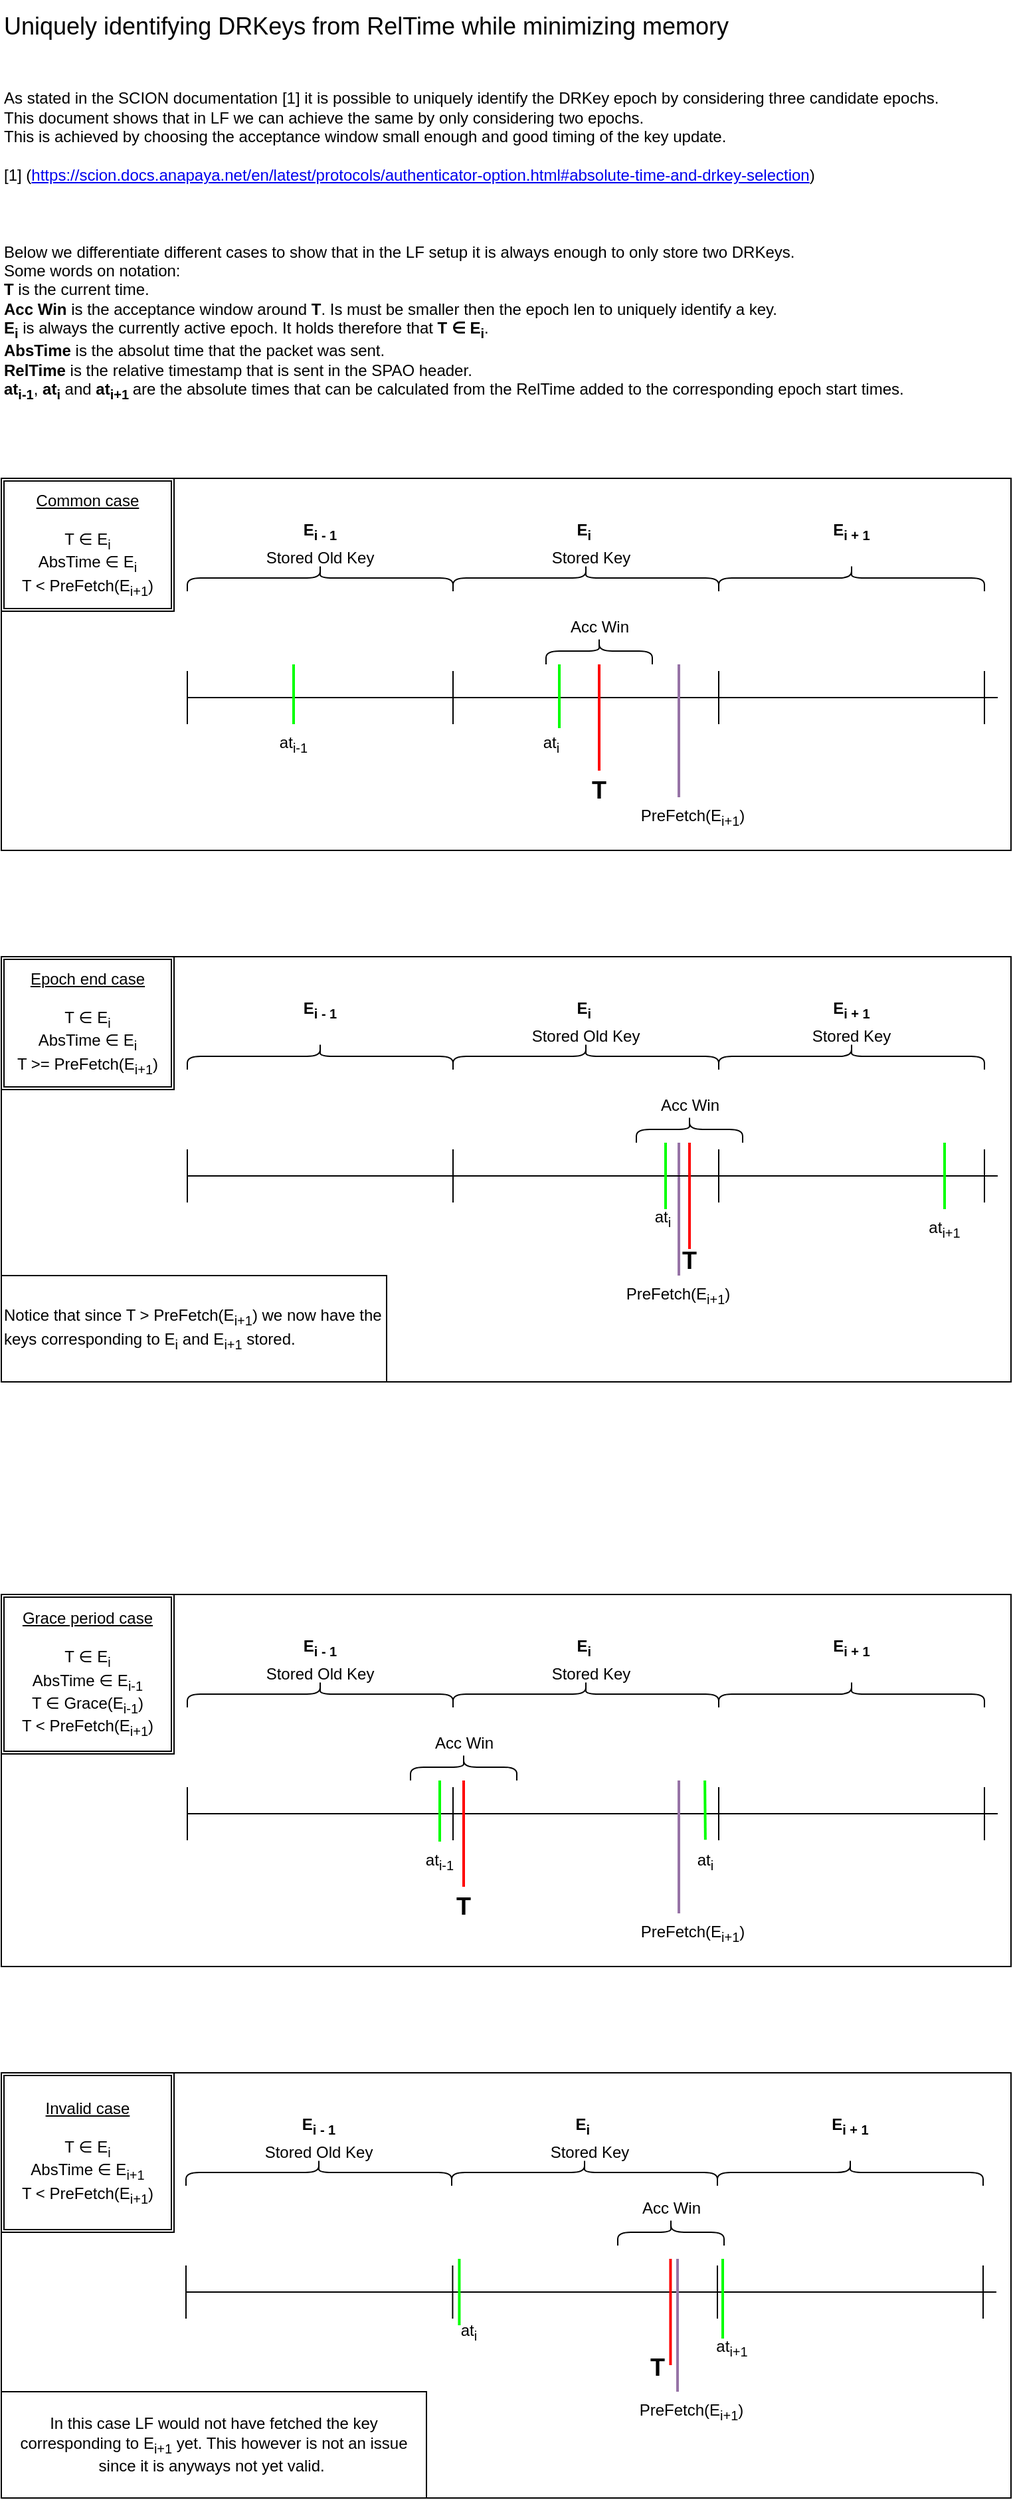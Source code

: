 <mxfile version="23.1.3" type="device">
  <diagram name="Seite-1" id="J8L5YOD9kE9_bq3X1bef">
    <mxGraphModel dx="1313" dy="663" grid="1" gridSize="10" guides="1" tooltips="1" connect="1" arrows="1" fold="1" page="1" pageScale="1" pageWidth="827" pageHeight="1169" math="0" shadow="0">
      <root>
        <mxCell id="0" />
        <mxCell id="1" parent="0" />
        <mxCell id="99X4dkrTFjrO0PwMJhht-154" value="" style="rounded=0;whiteSpace=wrap;html=1;fillColor=none;" vertex="1" parent="1">
          <mxGeometry x="40" y="1600" width="760" height="320" as="geometry" />
        </mxCell>
        <mxCell id="99X4dkrTFjrO0PwMJhht-98" value="" style="rounded=0;whiteSpace=wrap;html=1;fillColor=none;" vertex="1" parent="1">
          <mxGeometry x="40" y="760" width="760" height="320" as="geometry" />
        </mxCell>
        <mxCell id="99X4dkrTFjrO0PwMJhht-62" value="" style="endArrow=none;html=1;rounded=0;fillColor=#e1d5e7;strokeColor=#9673a6;strokeWidth=2;" edge="1" parent="1">
          <mxGeometry width="50" height="50" relative="1" as="geometry">
            <mxPoint x="550" y="1000" as="sourcePoint" />
            <mxPoint x="550" y="900" as="targetPoint" />
          </mxGeometry>
        </mxCell>
        <mxCell id="99X4dkrTFjrO0PwMJhht-42" value="" style="rounded=0;whiteSpace=wrap;html=1;fillColor=none;" vertex="1" parent="1">
          <mxGeometry x="40" y="400" width="760" height="280" as="geometry" />
        </mxCell>
        <mxCell id="99X4dkrTFjrO0PwMJhht-1" value="&lt;font style=&quot;font-size: 18px;&quot;&gt;Uniquely identifying DRKeys from RelTime while minimizing memory&lt;/font&gt;" style="text;html=1;align=left;verticalAlign=middle;resizable=0;points=[];autosize=1;strokeColor=none;fillColor=none;" vertex="1" parent="1">
          <mxGeometry x="40" y="40" width="570" height="40" as="geometry" />
        </mxCell>
        <mxCell id="99X4dkrTFjrO0PwMJhht-2" value="&lt;div style=&quot;&quot;&gt;&lt;span style=&quot;background-color: initial;&quot;&gt;As stated in the SCION documentation [1] it is possible to uniquely identify the DRKey epoch by considering three candidate epochs.&lt;/span&gt;&lt;/div&gt;&lt;div style=&quot;&quot;&gt;This document shows that in LF we can achieve the same by only considering two epochs.&amp;nbsp;&lt;/div&gt;&lt;div style=&quot;&quot;&gt;This is achieved by choosing the acceptance window small enough and good timing of the key update.&lt;/div&gt;&lt;div style=&quot;&quot;&gt;&lt;br&gt;&lt;/div&gt;&lt;div style=&quot;&quot;&gt;&lt;span style=&quot;background-color: initial;&quot;&gt;[1] (&lt;a href=&quot;https://scion.docs.anapaya.net/en/latest/protocols/authenticator-option.html#absolute-time-and-drkey-selection&quot;&gt;https://scion.docs.anapaya.net/en/latest/protocols/authenticator-option.html#absolute-time-and-drkey-selection&lt;/a&gt;)&amp;nbsp;&lt;/span&gt;&lt;br&gt;&lt;/div&gt;&lt;div style=&quot;&quot;&gt;&lt;span style=&quot;background-color: initial;&quot;&gt;&lt;br&gt;&lt;/span&gt;&lt;/div&gt;&lt;div style=&quot;&quot;&gt;&lt;span style=&quot;background-color: initial;&quot;&gt;&lt;br&gt;&lt;/span&gt;&lt;/div&gt;&lt;div style=&quot;&quot;&gt;&lt;span style=&quot;background-color: initial;&quot;&gt;&lt;br&gt;&lt;/span&gt;&lt;/div&gt;&lt;div style=&quot;&quot;&gt;Below we differentiate different cases to show that in the LF setup it is always enough to only store two DRKeys.&lt;/div&gt;&lt;div style=&quot;&quot;&gt;Some words on notation:&lt;/div&gt;&lt;div style=&quot;&quot;&gt;&lt;b&gt;T&lt;/b&gt; is the current time.&lt;/div&gt;&lt;div style=&quot;&quot;&gt;&lt;b&gt;Acc Win&lt;/b&gt; is the acceptance window around &lt;b&gt;T&lt;/b&gt;. Is must be smaller then the epoch len to uniquely identify a key.&lt;/div&gt;&lt;div style=&quot;&quot;&gt;&lt;b&gt;E&lt;sub&gt;i&lt;/sub&gt;&lt;/b&gt; is always the currently active epoch. It holds therefore that&amp;nbsp;&lt;b&gt;T ∈ E&lt;/b&gt;&lt;sub style=&quot;font-weight: bold;&quot;&gt;i&lt;/sub&gt;.&lt;/div&gt;&lt;div style=&quot;&quot;&gt;&lt;b&gt;AbsTime&lt;/b&gt; is the absolut time that the packet was sent.&lt;/div&gt;&lt;div style=&quot;&quot;&gt;&lt;b&gt;RelTime&lt;/b&gt; is the relative timestamp that is sent in the SPAO header.&lt;/div&gt;&lt;div style=&quot;&quot;&gt;&lt;b&gt;at&lt;sub&gt;i-1&lt;/sub&gt;&lt;/b&gt;, &lt;b&gt;at&lt;sub&gt;i&lt;/sub&gt;&lt;/b&gt; and &lt;b&gt;at&lt;/b&gt;&lt;sub style=&quot;font-weight: bold;&quot;&gt;i+1 &lt;/sub&gt;are the absolute times that can be calculated from the RelTime added to the corresponding epoch start times.&amp;nbsp;&lt;/div&gt;" style="text;html=1;align=left;verticalAlign=middle;resizable=0;points=[];autosize=1;strokeColor=none;fillColor=none;container=0;" vertex="1" parent="1">
          <mxGeometry x="40" y="100" width="730" height="250" as="geometry" />
        </mxCell>
        <mxCell id="99X4dkrTFjrO0PwMJhht-3" value="" style="endArrow=none;html=1;rounded=0;" edge="1" parent="1">
          <mxGeometry width="50" height="50" relative="1" as="geometry">
            <mxPoint x="180" y="565" as="sourcePoint" />
            <mxPoint x="790" y="565" as="targetPoint" />
          </mxGeometry>
        </mxCell>
        <mxCell id="99X4dkrTFjrO0PwMJhht-4" value="" style="endArrow=none;html=1;rounded=0;" edge="1" parent="1">
          <mxGeometry width="50" height="50" relative="1" as="geometry">
            <mxPoint x="180" y="545" as="sourcePoint" />
            <mxPoint x="180" y="585" as="targetPoint" />
          </mxGeometry>
        </mxCell>
        <mxCell id="99X4dkrTFjrO0PwMJhht-5" value="" style="endArrow=none;html=1;rounded=0;" edge="1" parent="1">
          <mxGeometry width="50" height="50" relative="1" as="geometry">
            <mxPoint x="380" y="545" as="sourcePoint" />
            <mxPoint x="380" y="585" as="targetPoint" />
          </mxGeometry>
        </mxCell>
        <mxCell id="99X4dkrTFjrO0PwMJhht-6" value="" style="endArrow=none;html=1;rounded=0;" edge="1" parent="1">
          <mxGeometry width="50" height="50" relative="1" as="geometry">
            <mxPoint x="580" y="545" as="sourcePoint" />
            <mxPoint x="580" y="585" as="targetPoint" />
          </mxGeometry>
        </mxCell>
        <mxCell id="99X4dkrTFjrO0PwMJhht-7" value="" style="endArrow=none;html=1;rounded=0;" edge="1" parent="1">
          <mxGeometry width="50" height="50" relative="1" as="geometry">
            <mxPoint x="780" y="585" as="sourcePoint" />
            <mxPoint x="780" y="545" as="targetPoint" />
          </mxGeometry>
        </mxCell>
        <mxCell id="99X4dkrTFjrO0PwMJhht-9" value="&lt;b&gt;E&lt;sub&gt;i - 1&lt;/sub&gt;&lt;/b&gt;" style="text;html=1;align=center;verticalAlign=middle;whiteSpace=wrap;rounded=0;" vertex="1" parent="1">
          <mxGeometry x="250" y="425" width="60" height="30" as="geometry" />
        </mxCell>
        <mxCell id="99X4dkrTFjrO0PwMJhht-11" value="Stored Old Key" style="text;html=1;align=center;verticalAlign=middle;whiteSpace=wrap;rounded=0;" vertex="1" parent="1">
          <mxGeometry x="230" y="445" width="100" height="30" as="geometry" />
        </mxCell>
        <mxCell id="99X4dkrTFjrO0PwMJhht-12" value="Stored Key" style="text;html=1;align=center;verticalAlign=middle;whiteSpace=wrap;rounded=0;" vertex="1" parent="1">
          <mxGeometry x="446" y="445" width="76" height="30" as="geometry" />
        </mxCell>
        <mxCell id="99X4dkrTFjrO0PwMJhht-19" value="" style="shape=curlyBracket;whiteSpace=wrap;html=1;rounded=1;flipH=1;labelPosition=right;verticalLabelPosition=middle;align=left;verticalAlign=middle;rotation=-90;" vertex="1" parent="1">
          <mxGeometry x="270" y="375" width="20" height="200" as="geometry" />
        </mxCell>
        <mxCell id="99X4dkrTFjrO0PwMJhht-20" value="" style="shape=curlyBracket;whiteSpace=wrap;html=1;rounded=1;flipH=1;labelPosition=right;verticalLabelPosition=middle;align=left;verticalAlign=middle;rotation=-90;" vertex="1" parent="1">
          <mxGeometry x="670" y="375" width="20" height="200" as="geometry" />
        </mxCell>
        <mxCell id="99X4dkrTFjrO0PwMJhht-21" value="" style="shape=curlyBracket;whiteSpace=wrap;html=1;rounded=1;flipH=1;labelPosition=right;verticalLabelPosition=middle;align=left;verticalAlign=middle;rotation=-90;" vertex="1" parent="1">
          <mxGeometry x="470" y="375" width="20" height="200" as="geometry" />
        </mxCell>
        <mxCell id="99X4dkrTFjrO0PwMJhht-25" value="&lt;u&gt;Common case&lt;br&gt;&lt;/u&gt;&lt;br&gt;T&amp;nbsp;∈ E&lt;sub&gt;i&lt;br&gt;&lt;/sub&gt;AbsTime&amp;nbsp;∈ E&lt;sub&gt;i&lt;/sub&gt;&lt;br&gt;T &amp;lt; PreFetch(E&lt;sub&gt;i+1&lt;/sub&gt;)" style="shape=ext;double=1;rounded=0;whiteSpace=wrap;html=1;" vertex="1" parent="1">
          <mxGeometry x="40" y="400" width="130" height="100" as="geometry" />
        </mxCell>
        <mxCell id="99X4dkrTFjrO0PwMJhht-26" value="&lt;b&gt;E&lt;sub&gt;i + 1&lt;/sub&gt;&lt;/b&gt;" style="text;html=1;align=center;verticalAlign=middle;whiteSpace=wrap;rounded=0;" vertex="1" parent="1">
          <mxGeometry x="650" y="425" width="60" height="30" as="geometry" />
        </mxCell>
        <mxCell id="99X4dkrTFjrO0PwMJhht-28" value="&lt;b&gt;E&lt;sub&gt;i&amp;nbsp;&lt;/sub&gt;&lt;/b&gt;" style="text;html=1;align=center;verticalAlign=middle;whiteSpace=wrap;rounded=0;" vertex="1" parent="1">
          <mxGeometry x="450" y="425" width="60" height="30" as="geometry" />
        </mxCell>
        <mxCell id="99X4dkrTFjrO0PwMJhht-31" value="&lt;b&gt;&lt;font style=&quot;font-size: 18px;&quot;&gt;T&lt;/font&gt;&lt;/b&gt;" style="text;html=1;align=center;verticalAlign=middle;whiteSpace=wrap;rounded=0;" vertex="1" parent="1">
          <mxGeometry x="460" y="620" width="60" height="30" as="geometry" />
        </mxCell>
        <mxCell id="99X4dkrTFjrO0PwMJhht-33" value="" style="endArrow=none;html=1;rounded=0;entryX=0.5;entryY=0;entryDx=0;entryDy=0;fillColor=#e51400;strokeColor=#FF0000;strokeWidth=2;" edge="1" parent="1" target="99X4dkrTFjrO0PwMJhht-31">
          <mxGeometry width="50" height="50" relative="1" as="geometry">
            <mxPoint x="490" y="540" as="sourcePoint" />
            <mxPoint x="570" y="480" as="targetPoint" />
          </mxGeometry>
        </mxCell>
        <mxCell id="99X4dkrTFjrO0PwMJhht-34" value="" style="shape=curlyBracket;whiteSpace=wrap;html=1;rounded=1;labelPosition=left;verticalLabelPosition=middle;align=right;verticalAlign=middle;rotation=90;" vertex="1" parent="1">
          <mxGeometry x="480" y="490" width="20" height="80" as="geometry" />
        </mxCell>
        <mxCell id="99X4dkrTFjrO0PwMJhht-35" value="Acc Win" style="text;html=1;align=center;verticalAlign=middle;resizable=0;points=[];autosize=1;strokeColor=none;fillColor=none;" vertex="1" parent="1">
          <mxGeometry x="455" y="497" width="70" height="30" as="geometry" />
        </mxCell>
        <mxCell id="99X4dkrTFjrO0PwMJhht-36" value="" style="endArrow=none;html=1;rounded=0;fillColor=#e1d5e7;strokeColor=#9673a6;strokeWidth=2;" edge="1" parent="1">
          <mxGeometry width="50" height="50" relative="1" as="geometry">
            <mxPoint x="550" y="640" as="sourcePoint" />
            <mxPoint x="550" y="540" as="targetPoint" />
          </mxGeometry>
        </mxCell>
        <mxCell id="99X4dkrTFjrO0PwMJhht-37" value="PreFetch(E&lt;sub&gt;i+1&lt;/sub&gt;)" style="text;html=1;align=center;verticalAlign=middle;resizable=0;points=[];autosize=1;strokeColor=none;fillColor=none;" vertex="1" parent="1">
          <mxGeometry x="510" y="640" width="100" height="30" as="geometry" />
        </mxCell>
        <mxCell id="99X4dkrTFjrO0PwMJhht-38" value="" style="endArrow=none;html=1;rounded=0;fillColor=#d5e8d4;strokeColor=#00FF00;strokeWidth=2;entryX=0.6;entryY=0.1;entryDx=0;entryDy=0;entryPerimeter=0;" edge="1" parent="1" target="99X4dkrTFjrO0PwMJhht-41">
          <mxGeometry width="50" height="50" relative="1" as="geometry">
            <mxPoint x="460" y="540" as="sourcePoint" />
            <mxPoint x="460" y="600" as="targetPoint" />
          </mxGeometry>
        </mxCell>
        <mxCell id="99X4dkrTFjrO0PwMJhht-39" value="" style="endArrow=none;html=1;rounded=0;fillColor=#d5e8d4;strokeColor=#00FF00;strokeWidth=2;" edge="1" parent="1" target="99X4dkrTFjrO0PwMJhht-40">
          <mxGeometry width="50" height="50" relative="1" as="geometry">
            <mxPoint x="260" y="540" as="sourcePoint" />
            <mxPoint x="260" y="600" as="targetPoint" />
          </mxGeometry>
        </mxCell>
        <mxCell id="99X4dkrTFjrO0PwMJhht-40" value="at&lt;sub&gt;i-1&lt;/sub&gt;" style="text;html=1;align=center;verticalAlign=middle;whiteSpace=wrap;rounded=0;" vertex="1" parent="1">
          <mxGeometry x="230" y="585" width="60" height="30" as="geometry" />
        </mxCell>
        <mxCell id="99X4dkrTFjrO0PwMJhht-41" value="at&lt;sub&gt;i&lt;/sub&gt;" style="text;html=1;align=center;verticalAlign=middle;whiteSpace=wrap;rounded=0;" vertex="1" parent="1">
          <mxGeometry x="424" y="585" width="60" height="30" as="geometry" />
        </mxCell>
        <mxCell id="99X4dkrTFjrO0PwMJhht-44" value="" style="endArrow=none;html=1;rounded=0;" edge="1" parent="1">
          <mxGeometry width="50" height="50" relative="1" as="geometry">
            <mxPoint x="180" y="925" as="sourcePoint" />
            <mxPoint x="790" y="925" as="targetPoint" />
          </mxGeometry>
        </mxCell>
        <mxCell id="99X4dkrTFjrO0PwMJhht-45" value="" style="endArrow=none;html=1;rounded=0;" edge="1" parent="1">
          <mxGeometry width="50" height="50" relative="1" as="geometry">
            <mxPoint x="180" y="905" as="sourcePoint" />
            <mxPoint x="180" y="945" as="targetPoint" />
          </mxGeometry>
        </mxCell>
        <mxCell id="99X4dkrTFjrO0PwMJhht-46" value="" style="endArrow=none;html=1;rounded=0;" edge="1" parent="1">
          <mxGeometry width="50" height="50" relative="1" as="geometry">
            <mxPoint x="380" y="905" as="sourcePoint" />
            <mxPoint x="380" y="945" as="targetPoint" />
          </mxGeometry>
        </mxCell>
        <mxCell id="99X4dkrTFjrO0PwMJhht-47" value="" style="endArrow=none;html=1;rounded=0;" edge="1" parent="1">
          <mxGeometry width="50" height="50" relative="1" as="geometry">
            <mxPoint x="580" y="905" as="sourcePoint" />
            <mxPoint x="580" y="945" as="targetPoint" />
          </mxGeometry>
        </mxCell>
        <mxCell id="99X4dkrTFjrO0PwMJhht-48" value="" style="endArrow=none;html=1;rounded=0;" edge="1" parent="1">
          <mxGeometry width="50" height="50" relative="1" as="geometry">
            <mxPoint x="780" y="945" as="sourcePoint" />
            <mxPoint x="780" y="905" as="targetPoint" />
          </mxGeometry>
        </mxCell>
        <mxCell id="99X4dkrTFjrO0PwMJhht-49" value="&lt;b&gt;E&lt;sub&gt;i - 1&lt;/sub&gt;&lt;/b&gt;" style="text;html=1;align=center;verticalAlign=middle;whiteSpace=wrap;rounded=0;" vertex="1" parent="1">
          <mxGeometry x="250" y="785" width="60" height="30" as="geometry" />
        </mxCell>
        <mxCell id="99X4dkrTFjrO0PwMJhht-50" value="Stored Old Key" style="text;html=1;align=center;verticalAlign=middle;whiteSpace=wrap;rounded=0;" vertex="1" parent="1">
          <mxGeometry x="430" y="805" width="100" height="30" as="geometry" />
        </mxCell>
        <mxCell id="99X4dkrTFjrO0PwMJhht-51" value="Stored Key" style="text;html=1;align=center;verticalAlign=middle;whiteSpace=wrap;rounded=0;" vertex="1" parent="1">
          <mxGeometry x="642" y="805" width="76" height="30" as="geometry" />
        </mxCell>
        <mxCell id="99X4dkrTFjrO0PwMJhht-52" value="" style="shape=curlyBracket;whiteSpace=wrap;html=1;rounded=1;flipH=1;labelPosition=right;verticalLabelPosition=middle;align=left;verticalAlign=middle;rotation=-90;" vertex="1" parent="1">
          <mxGeometry x="270" y="735" width="20" height="200" as="geometry" />
        </mxCell>
        <mxCell id="99X4dkrTFjrO0PwMJhht-53" value="" style="shape=curlyBracket;whiteSpace=wrap;html=1;rounded=1;flipH=1;labelPosition=right;verticalLabelPosition=middle;align=left;verticalAlign=middle;rotation=-90;" vertex="1" parent="1">
          <mxGeometry x="670" y="735" width="20" height="200" as="geometry" />
        </mxCell>
        <mxCell id="99X4dkrTFjrO0PwMJhht-54" value="" style="shape=curlyBracket;whiteSpace=wrap;html=1;rounded=1;flipH=1;labelPosition=right;verticalLabelPosition=middle;align=left;verticalAlign=middle;rotation=-90;" vertex="1" parent="1">
          <mxGeometry x="470" y="735" width="20" height="200" as="geometry" />
        </mxCell>
        <mxCell id="99X4dkrTFjrO0PwMJhht-55" value="&lt;u&gt;Epoch end case&lt;br&gt;&lt;/u&gt;&lt;br&gt;T&amp;nbsp;∈ E&lt;sub&gt;i&lt;br&gt;&lt;/sub&gt;AbsTime&amp;nbsp;∈ E&lt;sub&gt;i&lt;/sub&gt;&lt;br&gt;T &amp;gt;= PreFetch(E&lt;sub&gt;i+1&lt;/sub&gt;)" style="shape=ext;double=1;rounded=0;whiteSpace=wrap;html=1;" vertex="1" parent="1">
          <mxGeometry x="40" y="760" width="130" height="100" as="geometry" />
        </mxCell>
        <mxCell id="99X4dkrTFjrO0PwMJhht-56" value="&lt;b&gt;E&lt;sub&gt;i + 1&lt;/sub&gt;&lt;/b&gt;" style="text;html=1;align=center;verticalAlign=middle;whiteSpace=wrap;rounded=0;" vertex="1" parent="1">
          <mxGeometry x="650" y="785" width="60" height="30" as="geometry" />
        </mxCell>
        <mxCell id="99X4dkrTFjrO0PwMJhht-57" value="&lt;b&gt;E&lt;sub&gt;i&amp;nbsp;&lt;/sub&gt;&lt;/b&gt;" style="text;html=1;align=center;verticalAlign=middle;whiteSpace=wrap;rounded=0;" vertex="1" parent="1">
          <mxGeometry x="450" y="785" width="60" height="30" as="geometry" />
        </mxCell>
        <mxCell id="99X4dkrTFjrO0PwMJhht-59" value="" style="endArrow=none;html=1;rounded=0;entryX=0.5;entryY=0;entryDx=0;entryDy=0;fillColor=#e51400;strokeColor=#FF0000;strokeWidth=2;" edge="1" parent="1" source="99X4dkrTFjrO0PwMJhht-58">
          <mxGeometry width="50" height="50" relative="1" as="geometry">
            <mxPoint x="558" y="900" as="sourcePoint" />
            <mxPoint x="558" y="980" as="targetPoint" />
          </mxGeometry>
        </mxCell>
        <mxCell id="99X4dkrTFjrO0PwMJhht-60" value="" style="shape=curlyBracket;whiteSpace=wrap;html=1;rounded=1;labelPosition=left;verticalLabelPosition=middle;align=right;verticalAlign=middle;rotation=90;" vertex="1" parent="1">
          <mxGeometry x="548" y="850" width="20" height="80" as="geometry" />
        </mxCell>
        <mxCell id="99X4dkrTFjrO0PwMJhht-61" value="Acc Win" style="text;html=1;align=center;verticalAlign=middle;resizable=0;points=[];autosize=1;strokeColor=none;fillColor=none;" vertex="1" parent="1">
          <mxGeometry x="523" y="857" width="70" height="30" as="geometry" />
        </mxCell>
        <mxCell id="99X4dkrTFjrO0PwMJhht-63" value="PreFetch(E&lt;sub&gt;i+1&lt;/sub&gt;)" style="text;html=1;align=center;verticalAlign=middle;resizable=0;points=[];autosize=1;strokeColor=none;fillColor=none;" vertex="1" parent="1">
          <mxGeometry x="499" y="1000" width="100" height="30" as="geometry" />
        </mxCell>
        <mxCell id="99X4dkrTFjrO0PwMJhht-64" value="" style="endArrow=none;html=1;rounded=0;fillColor=#d5e8d4;strokeColor=#00FF00;strokeWidth=2;" edge="1" parent="1">
          <mxGeometry width="50" height="50" relative="1" as="geometry">
            <mxPoint x="750" y="900" as="sourcePoint" />
            <mxPoint x="750" y="950" as="targetPoint" />
          </mxGeometry>
        </mxCell>
        <mxCell id="99X4dkrTFjrO0PwMJhht-65" value="" style="endArrow=none;html=1;rounded=0;fillColor=#d5e8d4;strokeColor=#00FF00;strokeWidth=2;" edge="1" parent="1">
          <mxGeometry width="50" height="50" relative="1" as="geometry">
            <mxPoint x="540" y="900" as="sourcePoint" />
            <mxPoint x="540" y="950" as="targetPoint" />
          </mxGeometry>
        </mxCell>
        <mxCell id="99X4dkrTFjrO0PwMJhht-66" value="at&lt;sub&gt;i+1&lt;/sub&gt;" style="text;html=1;align=center;verticalAlign=middle;whiteSpace=wrap;rounded=0;" vertex="1" parent="1">
          <mxGeometry x="720" y="950" width="60" height="30" as="geometry" />
        </mxCell>
        <mxCell id="99X4dkrTFjrO0PwMJhht-67" value="at&lt;sub&gt;i&lt;/sub&gt;" style="text;html=1;align=center;verticalAlign=middle;whiteSpace=wrap;rounded=0;" vertex="1" parent="1">
          <mxGeometry x="508" y="942" width="60" height="30" as="geometry" />
        </mxCell>
        <mxCell id="99X4dkrTFjrO0PwMJhht-69" value="" style="endArrow=none;html=1;rounded=0;entryX=0.5;entryY=0;entryDx=0;entryDy=0;fillColor=#e51400;strokeColor=#FF0000;strokeWidth=2;" edge="1" parent="1" target="99X4dkrTFjrO0PwMJhht-58">
          <mxGeometry width="50" height="50" relative="1" as="geometry">
            <mxPoint x="558" y="900" as="sourcePoint" />
            <mxPoint x="558" y="980" as="targetPoint" />
          </mxGeometry>
        </mxCell>
        <mxCell id="99X4dkrTFjrO0PwMJhht-58" value="&lt;b&gt;&lt;font style=&quot;font-size: 18px;&quot;&gt;T&lt;/font&gt;&lt;/b&gt;" style="text;html=1;align=center;verticalAlign=middle;whiteSpace=wrap;rounded=0;" vertex="1" parent="1">
          <mxGeometry x="528" y="974" width="60" height="30" as="geometry" />
        </mxCell>
        <mxCell id="99X4dkrTFjrO0PwMJhht-72" value="" style="rounded=0;whiteSpace=wrap;html=1;fillColor=none;" vertex="1" parent="1">
          <mxGeometry x="40" y="1240" width="760" height="280" as="geometry" />
        </mxCell>
        <mxCell id="99X4dkrTFjrO0PwMJhht-73" value="" style="endArrow=none;html=1;rounded=0;" edge="1" parent="1">
          <mxGeometry width="50" height="50" relative="1" as="geometry">
            <mxPoint x="180" y="1405" as="sourcePoint" />
            <mxPoint x="790" y="1405" as="targetPoint" />
          </mxGeometry>
        </mxCell>
        <mxCell id="99X4dkrTFjrO0PwMJhht-74" value="" style="endArrow=none;html=1;rounded=0;" edge="1" parent="1">
          <mxGeometry width="50" height="50" relative="1" as="geometry">
            <mxPoint x="180" y="1385" as="sourcePoint" />
            <mxPoint x="180" y="1425" as="targetPoint" />
          </mxGeometry>
        </mxCell>
        <mxCell id="99X4dkrTFjrO0PwMJhht-75" value="" style="endArrow=none;html=1;rounded=0;" edge="1" parent="1">
          <mxGeometry width="50" height="50" relative="1" as="geometry">
            <mxPoint x="380" y="1385" as="sourcePoint" />
            <mxPoint x="380" y="1425" as="targetPoint" />
          </mxGeometry>
        </mxCell>
        <mxCell id="99X4dkrTFjrO0PwMJhht-76" value="" style="endArrow=none;html=1;rounded=0;" edge="1" parent="1">
          <mxGeometry width="50" height="50" relative="1" as="geometry">
            <mxPoint x="580" y="1385" as="sourcePoint" />
            <mxPoint x="580" y="1425" as="targetPoint" />
          </mxGeometry>
        </mxCell>
        <mxCell id="99X4dkrTFjrO0PwMJhht-77" value="" style="endArrow=none;html=1;rounded=0;" edge="1" parent="1">
          <mxGeometry width="50" height="50" relative="1" as="geometry">
            <mxPoint x="780" y="1425" as="sourcePoint" />
            <mxPoint x="780" y="1385" as="targetPoint" />
          </mxGeometry>
        </mxCell>
        <mxCell id="99X4dkrTFjrO0PwMJhht-78" value="&lt;b&gt;E&lt;sub&gt;i - 1&lt;/sub&gt;&lt;/b&gt;" style="text;html=1;align=center;verticalAlign=middle;whiteSpace=wrap;rounded=0;" vertex="1" parent="1">
          <mxGeometry x="250" y="1265" width="60" height="30" as="geometry" />
        </mxCell>
        <mxCell id="99X4dkrTFjrO0PwMJhht-79" value="Stored Old Key" style="text;html=1;align=center;verticalAlign=middle;whiteSpace=wrap;rounded=0;" vertex="1" parent="1">
          <mxGeometry x="230" y="1285" width="100" height="30" as="geometry" />
        </mxCell>
        <mxCell id="99X4dkrTFjrO0PwMJhht-80" value="Stored Key" style="text;html=1;align=center;verticalAlign=middle;whiteSpace=wrap;rounded=0;" vertex="1" parent="1">
          <mxGeometry x="446" y="1285" width="76" height="30" as="geometry" />
        </mxCell>
        <mxCell id="99X4dkrTFjrO0PwMJhht-81" value="" style="shape=curlyBracket;whiteSpace=wrap;html=1;rounded=1;flipH=1;labelPosition=right;verticalLabelPosition=middle;align=left;verticalAlign=middle;rotation=-90;" vertex="1" parent="1">
          <mxGeometry x="270" y="1215" width="20" height="200" as="geometry" />
        </mxCell>
        <mxCell id="99X4dkrTFjrO0PwMJhht-82" value="" style="shape=curlyBracket;whiteSpace=wrap;html=1;rounded=1;flipH=1;labelPosition=right;verticalLabelPosition=middle;align=left;verticalAlign=middle;rotation=-90;" vertex="1" parent="1">
          <mxGeometry x="670" y="1215" width="20" height="200" as="geometry" />
        </mxCell>
        <mxCell id="99X4dkrTFjrO0PwMJhht-83" value="" style="shape=curlyBracket;whiteSpace=wrap;html=1;rounded=1;flipH=1;labelPosition=right;verticalLabelPosition=middle;align=left;verticalAlign=middle;rotation=-90;" vertex="1" parent="1">
          <mxGeometry x="470" y="1215" width="20" height="200" as="geometry" />
        </mxCell>
        <mxCell id="99X4dkrTFjrO0PwMJhht-85" value="&lt;b&gt;E&lt;sub&gt;i + 1&lt;/sub&gt;&lt;/b&gt;" style="text;html=1;align=center;verticalAlign=middle;whiteSpace=wrap;rounded=0;" vertex="1" parent="1">
          <mxGeometry x="650" y="1265" width="60" height="30" as="geometry" />
        </mxCell>
        <mxCell id="99X4dkrTFjrO0PwMJhht-86" value="&lt;b&gt;E&lt;sub&gt;i&amp;nbsp;&lt;/sub&gt;&lt;/b&gt;" style="text;html=1;align=center;verticalAlign=middle;whiteSpace=wrap;rounded=0;" vertex="1" parent="1">
          <mxGeometry x="450" y="1265" width="60" height="30" as="geometry" />
        </mxCell>
        <mxCell id="99X4dkrTFjrO0PwMJhht-87" value="" style="endArrow=none;html=1;rounded=0;entryX=0.5;entryY=0;entryDx=0;entryDy=0;fillColor=#e51400;strokeColor=#FF0000;strokeWidth=2;" edge="1" parent="1" source="99X4dkrTFjrO0PwMJhht-97">
          <mxGeometry width="50" height="50" relative="1" as="geometry">
            <mxPoint x="388" y="1380" as="sourcePoint" />
            <mxPoint x="388" y="1460" as="targetPoint" />
          </mxGeometry>
        </mxCell>
        <mxCell id="99X4dkrTFjrO0PwMJhht-88" value="" style="shape=curlyBracket;whiteSpace=wrap;html=1;rounded=1;labelPosition=left;verticalLabelPosition=middle;align=right;verticalAlign=middle;rotation=90;" vertex="1" parent="1">
          <mxGeometry x="378" y="1330" width="20" height="80" as="geometry" />
        </mxCell>
        <mxCell id="99X4dkrTFjrO0PwMJhht-89" value="Acc Win" style="text;html=1;align=center;verticalAlign=middle;resizable=0;points=[];autosize=1;strokeColor=none;fillColor=none;" vertex="1" parent="1">
          <mxGeometry x="353" y="1337" width="70" height="30" as="geometry" />
        </mxCell>
        <mxCell id="99X4dkrTFjrO0PwMJhht-90" value="" style="endArrow=none;html=1;rounded=0;fillColor=#e1d5e7;strokeColor=#9673a6;strokeWidth=2;" edge="1" parent="1">
          <mxGeometry width="50" height="50" relative="1" as="geometry">
            <mxPoint x="550" y="1480" as="sourcePoint" />
            <mxPoint x="550" y="1380" as="targetPoint" />
          </mxGeometry>
        </mxCell>
        <mxCell id="99X4dkrTFjrO0PwMJhht-91" value="PreFetch(E&lt;sub&gt;i+1&lt;/sub&gt;)" style="text;html=1;align=center;verticalAlign=middle;resizable=0;points=[];autosize=1;strokeColor=none;fillColor=none;" vertex="1" parent="1">
          <mxGeometry x="510" y="1480" width="100" height="30" as="geometry" />
        </mxCell>
        <mxCell id="99X4dkrTFjrO0PwMJhht-92" value="" style="endArrow=none;html=1;rounded=0;fillColor=#d5e8d4;strokeColor=#00FF00;strokeWidth=2;entryX=0.499;entryY=-0.046;entryDx=0;entryDy=0;entryPerimeter=0;" edge="1" parent="1" target="99X4dkrTFjrO0PwMJhht-95">
          <mxGeometry width="50" height="50" relative="1" as="geometry">
            <mxPoint x="569.55" y="1380" as="sourcePoint" />
            <mxPoint x="569.55" y="1440" as="targetPoint" />
          </mxGeometry>
        </mxCell>
        <mxCell id="99X4dkrTFjrO0PwMJhht-93" value="" style="endArrow=none;html=1;rounded=0;fillColor=#d5e8d4;strokeColor=#00FF00;strokeWidth=2;" edge="1" parent="1" target="99X4dkrTFjrO0PwMJhht-94">
          <mxGeometry width="50" height="50" relative="1" as="geometry">
            <mxPoint x="370" y="1380" as="sourcePoint" />
            <mxPoint x="370" y="1445" as="targetPoint" />
          </mxGeometry>
        </mxCell>
        <mxCell id="99X4dkrTFjrO0PwMJhht-94" value="at&lt;sub&gt;i-1&lt;/sub&gt;" style="text;html=1;align=center;verticalAlign=middle;whiteSpace=wrap;rounded=0;" vertex="1" parent="1">
          <mxGeometry x="340" y="1426" width="60" height="30" as="geometry" />
        </mxCell>
        <mxCell id="99X4dkrTFjrO0PwMJhht-95" value="at&lt;sub&gt;i&lt;/sub&gt;" style="text;html=1;align=center;verticalAlign=middle;whiteSpace=wrap;rounded=0;" vertex="1" parent="1">
          <mxGeometry x="540" y="1426" width="60" height="30" as="geometry" />
        </mxCell>
        <mxCell id="99X4dkrTFjrO0PwMJhht-96" value="" style="endArrow=none;html=1;rounded=0;entryX=0.5;entryY=0;entryDx=0;entryDy=0;fillColor=#e51400;strokeColor=#FF0000;strokeWidth=2;" edge="1" parent="1" target="99X4dkrTFjrO0PwMJhht-97">
          <mxGeometry width="50" height="50" relative="1" as="geometry">
            <mxPoint x="388" y="1380" as="sourcePoint" />
            <mxPoint x="388" y="1460" as="targetPoint" />
          </mxGeometry>
        </mxCell>
        <mxCell id="99X4dkrTFjrO0PwMJhht-97" value="&lt;b&gt;&lt;font style=&quot;font-size: 18px;&quot;&gt;T&lt;/font&gt;&lt;/b&gt;" style="text;html=1;align=center;verticalAlign=middle;whiteSpace=wrap;rounded=0;" vertex="1" parent="1">
          <mxGeometry x="358" y="1460" width="60" height="30" as="geometry" />
        </mxCell>
        <mxCell id="99X4dkrTFjrO0PwMJhht-99" value="Notice that since T &amp;gt; PreFetch(E&lt;sub&gt;i+1&lt;/sub&gt;) we now have the keys corresponding to E&lt;sub&gt;i&lt;/sub&gt; and E&lt;sub&gt;i+1&lt;/sub&gt; stored." style="rounded=0;whiteSpace=wrap;html=1;align=left;" vertex="1" parent="1">
          <mxGeometry x="40" y="1000" width="290" height="80" as="geometry" />
        </mxCell>
        <mxCell id="99X4dkrTFjrO0PwMJhht-126" value="&lt;u&gt;Grace period case&lt;br&gt;&lt;/u&gt;&lt;br&gt;T&amp;nbsp;∈ E&lt;sub&gt;i&lt;br&gt;&lt;/sub&gt;AbsTime&amp;nbsp;∈ E&lt;sub&gt;i-1&lt;/sub&gt;&lt;br&gt;T ∈ Grace(E&lt;sub&gt;i-1&lt;/sub&gt;)&lt;br&gt;T &amp;lt; PreFetch(E&lt;sub&gt;i+1&lt;/sub&gt;)" style="shape=ext;double=1;rounded=0;whiteSpace=wrap;html=1;" vertex="1" parent="1">
          <mxGeometry x="40" y="1240" width="130" height="120" as="geometry" />
        </mxCell>
        <mxCell id="99X4dkrTFjrO0PwMJhht-128" value="" style="endArrow=none;html=1;rounded=0;" edge="1" parent="1">
          <mxGeometry width="50" height="50" relative="1" as="geometry">
            <mxPoint x="179" y="1765" as="sourcePoint" />
            <mxPoint x="789" y="1765" as="targetPoint" />
          </mxGeometry>
        </mxCell>
        <mxCell id="99X4dkrTFjrO0PwMJhht-129" value="" style="endArrow=none;html=1;rounded=0;" edge="1" parent="1">
          <mxGeometry width="50" height="50" relative="1" as="geometry">
            <mxPoint x="179" y="1745" as="sourcePoint" />
            <mxPoint x="179" y="1785" as="targetPoint" />
          </mxGeometry>
        </mxCell>
        <mxCell id="99X4dkrTFjrO0PwMJhht-130" value="" style="endArrow=none;html=1;rounded=0;" edge="1" parent="1">
          <mxGeometry width="50" height="50" relative="1" as="geometry">
            <mxPoint x="379.71" y="1745" as="sourcePoint" />
            <mxPoint x="379.71" y="1785" as="targetPoint" />
          </mxGeometry>
        </mxCell>
        <mxCell id="99X4dkrTFjrO0PwMJhht-131" value="" style="endArrow=none;html=1;rounded=0;" edge="1" parent="1">
          <mxGeometry width="50" height="50" relative="1" as="geometry">
            <mxPoint x="579" y="1745" as="sourcePoint" />
            <mxPoint x="579" y="1785" as="targetPoint" />
          </mxGeometry>
        </mxCell>
        <mxCell id="99X4dkrTFjrO0PwMJhht-132" value="" style="endArrow=none;html=1;rounded=0;" edge="1" parent="1">
          <mxGeometry width="50" height="50" relative="1" as="geometry">
            <mxPoint x="779" y="1785" as="sourcePoint" />
            <mxPoint x="779" y="1745" as="targetPoint" />
          </mxGeometry>
        </mxCell>
        <mxCell id="99X4dkrTFjrO0PwMJhht-133" value="&lt;b&gt;E&lt;sub&gt;i - 1&lt;/sub&gt;&lt;/b&gt;" style="text;html=1;align=center;verticalAlign=middle;whiteSpace=wrap;rounded=0;" vertex="1" parent="1">
          <mxGeometry x="249" y="1625" width="60" height="30" as="geometry" />
        </mxCell>
        <mxCell id="99X4dkrTFjrO0PwMJhht-134" value="Stored Old Key" style="text;html=1;align=center;verticalAlign=middle;whiteSpace=wrap;rounded=0;" vertex="1" parent="1">
          <mxGeometry x="229" y="1645" width="100" height="30" as="geometry" />
        </mxCell>
        <mxCell id="99X4dkrTFjrO0PwMJhht-135" value="Stored Key" style="text;html=1;align=center;verticalAlign=middle;whiteSpace=wrap;rounded=0;" vertex="1" parent="1">
          <mxGeometry x="445" y="1645" width="76" height="30" as="geometry" />
        </mxCell>
        <mxCell id="99X4dkrTFjrO0PwMJhht-136" value="" style="shape=curlyBracket;whiteSpace=wrap;html=1;rounded=1;flipH=1;labelPosition=right;verticalLabelPosition=middle;align=left;verticalAlign=middle;rotation=-90;" vertex="1" parent="1">
          <mxGeometry x="269" y="1575" width="20" height="200" as="geometry" />
        </mxCell>
        <mxCell id="99X4dkrTFjrO0PwMJhht-137" value="" style="shape=curlyBracket;whiteSpace=wrap;html=1;rounded=1;flipH=1;labelPosition=right;verticalLabelPosition=middle;align=left;verticalAlign=middle;rotation=-90;" vertex="1" parent="1">
          <mxGeometry x="669" y="1575" width="20" height="200" as="geometry" />
        </mxCell>
        <mxCell id="99X4dkrTFjrO0PwMJhht-138" value="" style="shape=curlyBracket;whiteSpace=wrap;html=1;rounded=1;flipH=1;labelPosition=right;verticalLabelPosition=middle;align=left;verticalAlign=middle;rotation=-90;" vertex="1" parent="1">
          <mxGeometry x="469" y="1575" width="20" height="200" as="geometry" />
        </mxCell>
        <mxCell id="99X4dkrTFjrO0PwMJhht-139" value="&lt;b&gt;E&lt;sub&gt;i + 1&lt;/sub&gt;&lt;/b&gt;" style="text;html=1;align=center;verticalAlign=middle;whiteSpace=wrap;rounded=0;" vertex="1" parent="1">
          <mxGeometry x="649" y="1625" width="60" height="30" as="geometry" />
        </mxCell>
        <mxCell id="99X4dkrTFjrO0PwMJhht-140" value="&lt;b&gt;E&lt;sub&gt;i&amp;nbsp;&lt;/sub&gt;&lt;/b&gt;" style="text;html=1;align=center;verticalAlign=middle;whiteSpace=wrap;rounded=0;" vertex="1" parent="1">
          <mxGeometry x="449" y="1625" width="60" height="30" as="geometry" />
        </mxCell>
        <mxCell id="99X4dkrTFjrO0PwMJhht-142" value="" style="shape=curlyBracket;whiteSpace=wrap;html=1;rounded=1;labelPosition=left;verticalLabelPosition=middle;align=right;verticalAlign=middle;rotation=90;" vertex="1" parent="1">
          <mxGeometry x="534" y="1680" width="20" height="80" as="geometry" />
        </mxCell>
        <mxCell id="99X4dkrTFjrO0PwMJhht-143" value="Acc Win" style="text;html=1;align=center;verticalAlign=middle;resizable=0;points=[];autosize=1;strokeColor=none;fillColor=none;" vertex="1" parent="1">
          <mxGeometry x="509" y="1687" width="70" height="30" as="geometry" />
        </mxCell>
        <mxCell id="99X4dkrTFjrO0PwMJhht-144" value="" style="endArrow=none;html=1;rounded=0;fillColor=#e1d5e7;strokeColor=#9673a6;strokeWidth=2;" edge="1" parent="1">
          <mxGeometry width="50" height="50" relative="1" as="geometry">
            <mxPoint x="549" y="1840" as="sourcePoint" />
            <mxPoint x="549" y="1740" as="targetPoint" />
          </mxGeometry>
        </mxCell>
        <mxCell id="99X4dkrTFjrO0PwMJhht-145" value="PreFetch(E&lt;sub&gt;i+1&lt;/sub&gt;)" style="text;html=1;align=center;verticalAlign=middle;resizable=0;points=[];autosize=1;strokeColor=none;fillColor=none;" vertex="1" parent="1">
          <mxGeometry x="509" y="1840" width="100" height="30" as="geometry" />
        </mxCell>
        <mxCell id="99X4dkrTFjrO0PwMJhht-146" value="" style="endArrow=none;html=1;rounded=0;fillColor=#d5e8d4;strokeColor=#00FF00;strokeWidth=2;" edge="1" parent="1">
          <mxGeometry width="50" height="50" relative="1" as="geometry">
            <mxPoint x="583" y="1740" as="sourcePoint" />
            <mxPoint x="583" y="1800" as="targetPoint" />
          </mxGeometry>
        </mxCell>
        <mxCell id="99X4dkrTFjrO0PwMJhht-147" value="" style="endArrow=none;html=1;rounded=0;fillColor=#d5e8d4;strokeColor=#00FF00;strokeWidth=2;" edge="1" parent="1">
          <mxGeometry width="50" height="50" relative="1" as="geometry">
            <mxPoint x="384.71" y="1740" as="sourcePoint" />
            <mxPoint x="384.71" y="1790" as="targetPoint" />
          </mxGeometry>
        </mxCell>
        <mxCell id="99X4dkrTFjrO0PwMJhht-148" value="at&lt;sub&gt;i&lt;/sub&gt;" style="text;html=1;align=center;verticalAlign=middle;whiteSpace=wrap;rounded=0;" vertex="1" parent="1">
          <mxGeometry x="362" y="1780" width="60" height="30" as="geometry" />
        </mxCell>
        <mxCell id="99X4dkrTFjrO0PwMJhht-149" value="at&lt;sub&gt;i+1&lt;/sub&gt;" style="text;html=1;align=center;verticalAlign=middle;whiteSpace=wrap;rounded=0;" vertex="1" parent="1">
          <mxGeometry x="560" y="1792" width="60" height="30" as="geometry" />
        </mxCell>
        <mxCell id="99X4dkrTFjrO0PwMJhht-150" value="" style="endArrow=none;html=1;rounded=0;entryX=0.5;entryY=0;entryDx=0;entryDy=0;fillColor=#e51400;strokeColor=#FF0000;strokeWidth=2;" edge="1" parent="1">
          <mxGeometry width="50" height="50" relative="1" as="geometry">
            <mxPoint x="543.71" y="1740" as="sourcePoint" />
            <mxPoint x="543.71" y="1820" as="targetPoint" />
            <Array as="points">
              <mxPoint x="543.71" y="1780" />
            </Array>
          </mxGeometry>
        </mxCell>
        <mxCell id="99X4dkrTFjrO0PwMJhht-151" value="&lt;b&gt;&lt;font style=&quot;font-size: 18px;&quot;&gt;T&lt;/font&gt;&lt;/b&gt;" style="text;html=1;align=center;verticalAlign=middle;whiteSpace=wrap;rounded=0;" vertex="1" parent="1">
          <mxGeometry x="504" y="1807" width="60" height="30" as="geometry" />
        </mxCell>
        <mxCell id="99X4dkrTFjrO0PwMJhht-152" value="&lt;u&gt;Invalid case&lt;br&gt;&lt;/u&gt;&lt;br&gt;T&amp;nbsp;∈ E&lt;sub&gt;i&lt;br&gt;&lt;/sub&gt;AbsTime&amp;nbsp;∈ E&lt;sub&gt;i+1&lt;/sub&gt;&lt;br&gt;T &amp;lt; PreFetch(E&lt;sub&gt;i+1&lt;/sub&gt;)" style="shape=ext;double=1;rounded=0;whiteSpace=wrap;html=1;" vertex="1" parent="1">
          <mxGeometry x="40" y="1600" width="130" height="120" as="geometry" />
        </mxCell>
        <mxCell id="99X4dkrTFjrO0PwMJhht-155" value="In this case LF would not have fetched the key corresponding to E&lt;sub&gt;i+1&lt;/sub&gt; yet. This however is not an issue since it is anyways not yet valid.&amp;nbsp;" style="rounded=0;whiteSpace=wrap;html=1;" vertex="1" parent="1">
          <mxGeometry x="40" y="1840" width="320" height="80" as="geometry" />
        </mxCell>
      </root>
    </mxGraphModel>
  </diagram>
</mxfile>

